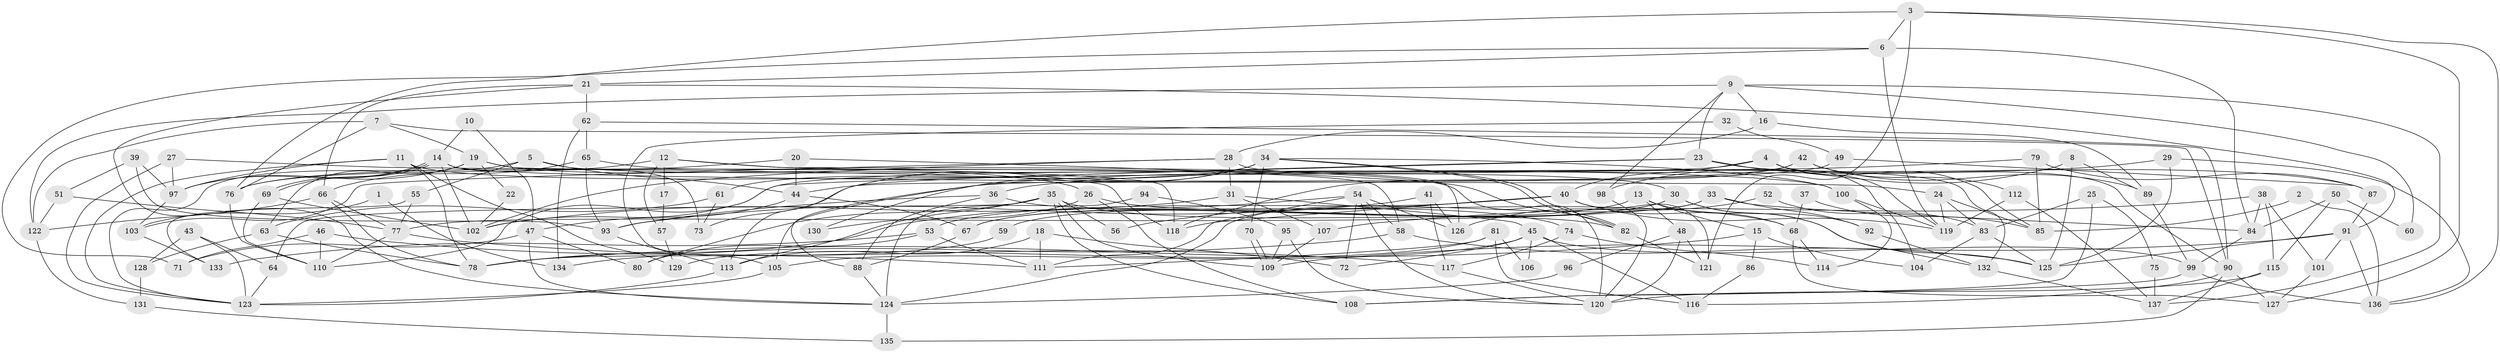 // coarse degree distribution, {4: 0.25301204819277107, 6: 0.1566265060240964, 2: 0.07228915662650602, 8: 0.060240963855421686, 5: 0.1927710843373494, 9: 0.060240963855421686, 7: 0.08433734939759036, 3: 0.12048192771084337}
// Generated by graph-tools (version 1.1) at 2025/37/03/04/25 23:37:03]
// undirected, 137 vertices, 274 edges
graph export_dot {
  node [color=gray90,style=filled];
  1;
  2;
  3;
  4;
  5;
  6;
  7;
  8;
  9;
  10;
  11;
  12;
  13;
  14;
  15;
  16;
  17;
  18;
  19;
  20;
  21;
  22;
  23;
  24;
  25;
  26;
  27;
  28;
  29;
  30;
  31;
  32;
  33;
  34;
  35;
  36;
  37;
  38;
  39;
  40;
  41;
  42;
  43;
  44;
  45;
  46;
  47;
  48;
  49;
  50;
  51;
  52;
  53;
  54;
  55;
  56;
  57;
  58;
  59;
  60;
  61;
  62;
  63;
  64;
  65;
  66;
  67;
  68;
  69;
  70;
  71;
  72;
  73;
  74;
  75;
  76;
  77;
  78;
  79;
  80;
  81;
  82;
  83;
  84;
  85;
  86;
  87;
  88;
  89;
  90;
  91;
  92;
  93;
  94;
  95;
  96;
  97;
  98;
  99;
  100;
  101;
  102;
  103;
  104;
  105;
  106;
  107;
  108;
  109;
  110;
  111;
  112;
  113;
  114;
  115;
  116;
  117;
  118;
  119;
  120;
  121;
  122;
  123;
  124;
  125;
  126;
  127;
  128;
  129;
  130;
  131;
  132;
  133;
  134;
  135;
  136;
  137;
  1 -- 134;
  1 -- 103;
  2 -- 136;
  2 -- 85;
  3 -- 76;
  3 -- 136;
  3 -- 6;
  3 -- 121;
  3 -- 127;
  4 -- 102;
  4 -- 119;
  4 -- 40;
  4 -- 85;
  4 -- 90;
  5 -- 44;
  5 -- 123;
  5 -- 55;
  5 -- 100;
  6 -- 84;
  6 -- 21;
  6 -- 71;
  6 -- 119;
  7 -- 19;
  7 -- 90;
  7 -- 76;
  7 -- 122;
  8 -- 125;
  8 -- 98;
  8 -- 89;
  9 -- 16;
  9 -- 122;
  9 -- 23;
  9 -- 60;
  9 -- 98;
  9 -- 137;
  10 -- 14;
  10 -- 47;
  11 -- 30;
  11 -- 78;
  11 -- 97;
  11 -- 123;
  11 -- 129;
  12 -- 126;
  12 -- 76;
  12 -- 17;
  12 -- 57;
  12 -- 118;
  13 -- 15;
  13 -- 67;
  13 -- 48;
  13 -- 125;
  14 -- 97;
  14 -- 69;
  14 -- 69;
  14 -- 24;
  14 -- 73;
  14 -- 102;
  15 -- 104;
  15 -- 78;
  15 -- 86;
  16 -- 89;
  16 -- 28;
  17 -- 57;
  18 -- 111;
  18 -- 113;
  18 -- 72;
  19 -- 97;
  19 -- 58;
  19 -- 22;
  19 -- 26;
  19 -- 63;
  20 -- 44;
  20 -- 82;
  20 -- 76;
  21 -- 62;
  21 -- 66;
  21 -- 91;
  21 -- 124;
  22 -- 102;
  23 -- 110;
  23 -- 73;
  23 -- 87;
  23 -- 104;
  24 -- 119;
  24 -- 83;
  24 -- 85;
  25 -- 108;
  25 -- 83;
  25 -- 75;
  26 -- 108;
  26 -- 68;
  26 -- 130;
  27 -- 118;
  27 -- 123;
  27 -- 97;
  28 -- 102;
  28 -- 132;
  28 -- 31;
  28 -- 103;
  29 -- 136;
  29 -- 125;
  29 -- 36;
  30 -- 67;
  30 -- 92;
  30 -- 59;
  30 -- 132;
  31 -- 45;
  31 -- 102;
  31 -- 107;
  32 -- 49;
  32 -- 105;
  33 -- 77;
  33 -- 124;
  33 -- 84;
  33 -- 92;
  34 -- 113;
  34 -- 82;
  34 -- 82;
  34 -- 61;
  34 -- 70;
  34 -- 100;
  34 -- 130;
  35 -- 82;
  35 -- 80;
  35 -- 56;
  35 -- 64;
  35 -- 108;
  35 -- 109;
  35 -- 113;
  36 -- 93;
  36 -- 74;
  36 -- 88;
  37 -- 85;
  37 -- 68;
  38 -- 101;
  38 -- 107;
  38 -- 84;
  38 -- 115;
  39 -- 97;
  39 -- 51;
  39 -- 93;
  40 -- 119;
  40 -- 53;
  40 -- 56;
  40 -- 68;
  40 -- 118;
  40 -- 121;
  41 -- 117;
  41 -- 93;
  41 -- 126;
  42 -- 118;
  42 -- 112;
  42 -- 44;
  42 -- 89;
  43 -- 64;
  43 -- 123;
  43 -- 128;
  44 -- 47;
  44 -- 67;
  45 -- 99;
  45 -- 72;
  45 -- 105;
  45 -- 106;
  45 -- 116;
  46 -- 111;
  46 -- 110;
  46 -- 71;
  47 -- 71;
  47 -- 124;
  47 -- 80;
  48 -- 121;
  48 -- 96;
  48 -- 120;
  49 -- 88;
  49 -- 87;
  50 -- 115;
  50 -- 84;
  50 -- 60;
  51 -- 122;
  51 -- 77;
  52 -- 126;
  52 -- 83;
  53 -- 133;
  53 -- 80;
  53 -- 111;
  54 -- 120;
  54 -- 78;
  54 -- 58;
  54 -- 72;
  54 -- 111;
  54 -- 126;
  55 -- 77;
  55 -- 133;
  57 -- 129;
  58 -- 125;
  58 -- 134;
  59 -- 78;
  61 -- 73;
  61 -- 63;
  62 -- 90;
  62 -- 65;
  62 -- 134;
  63 -- 78;
  63 -- 128;
  64 -- 123;
  65 -- 66;
  65 -- 93;
  65 -- 120;
  66 -- 77;
  66 -- 78;
  66 -- 122;
  67 -- 88;
  68 -- 114;
  68 -- 127;
  69 -- 102;
  69 -- 110;
  70 -- 109;
  70 -- 109;
  74 -- 114;
  74 -- 117;
  75 -- 137;
  76 -- 110;
  77 -- 117;
  77 -- 110;
  79 -- 87;
  79 -- 85;
  79 -- 105;
  81 -- 111;
  81 -- 116;
  81 -- 106;
  81 -- 129;
  82 -- 121;
  83 -- 125;
  83 -- 104;
  84 -- 99;
  86 -- 116;
  87 -- 91;
  88 -- 124;
  89 -- 99;
  90 -- 127;
  90 -- 116;
  90 -- 135;
  91 -- 109;
  91 -- 101;
  91 -- 125;
  91 -- 136;
  92 -- 132;
  93 -- 113;
  94 -- 95;
  94 -- 124;
  95 -- 120;
  95 -- 109;
  96 -- 124;
  97 -- 103;
  98 -- 120;
  99 -- 108;
  99 -- 136;
  100 -- 114;
  100 -- 119;
  101 -- 127;
  103 -- 133;
  105 -- 123;
  107 -- 109;
  112 -- 119;
  112 -- 137;
  113 -- 123;
  115 -- 120;
  115 -- 137;
  117 -- 120;
  122 -- 131;
  124 -- 135;
  128 -- 131;
  131 -- 135;
  132 -- 137;
}
